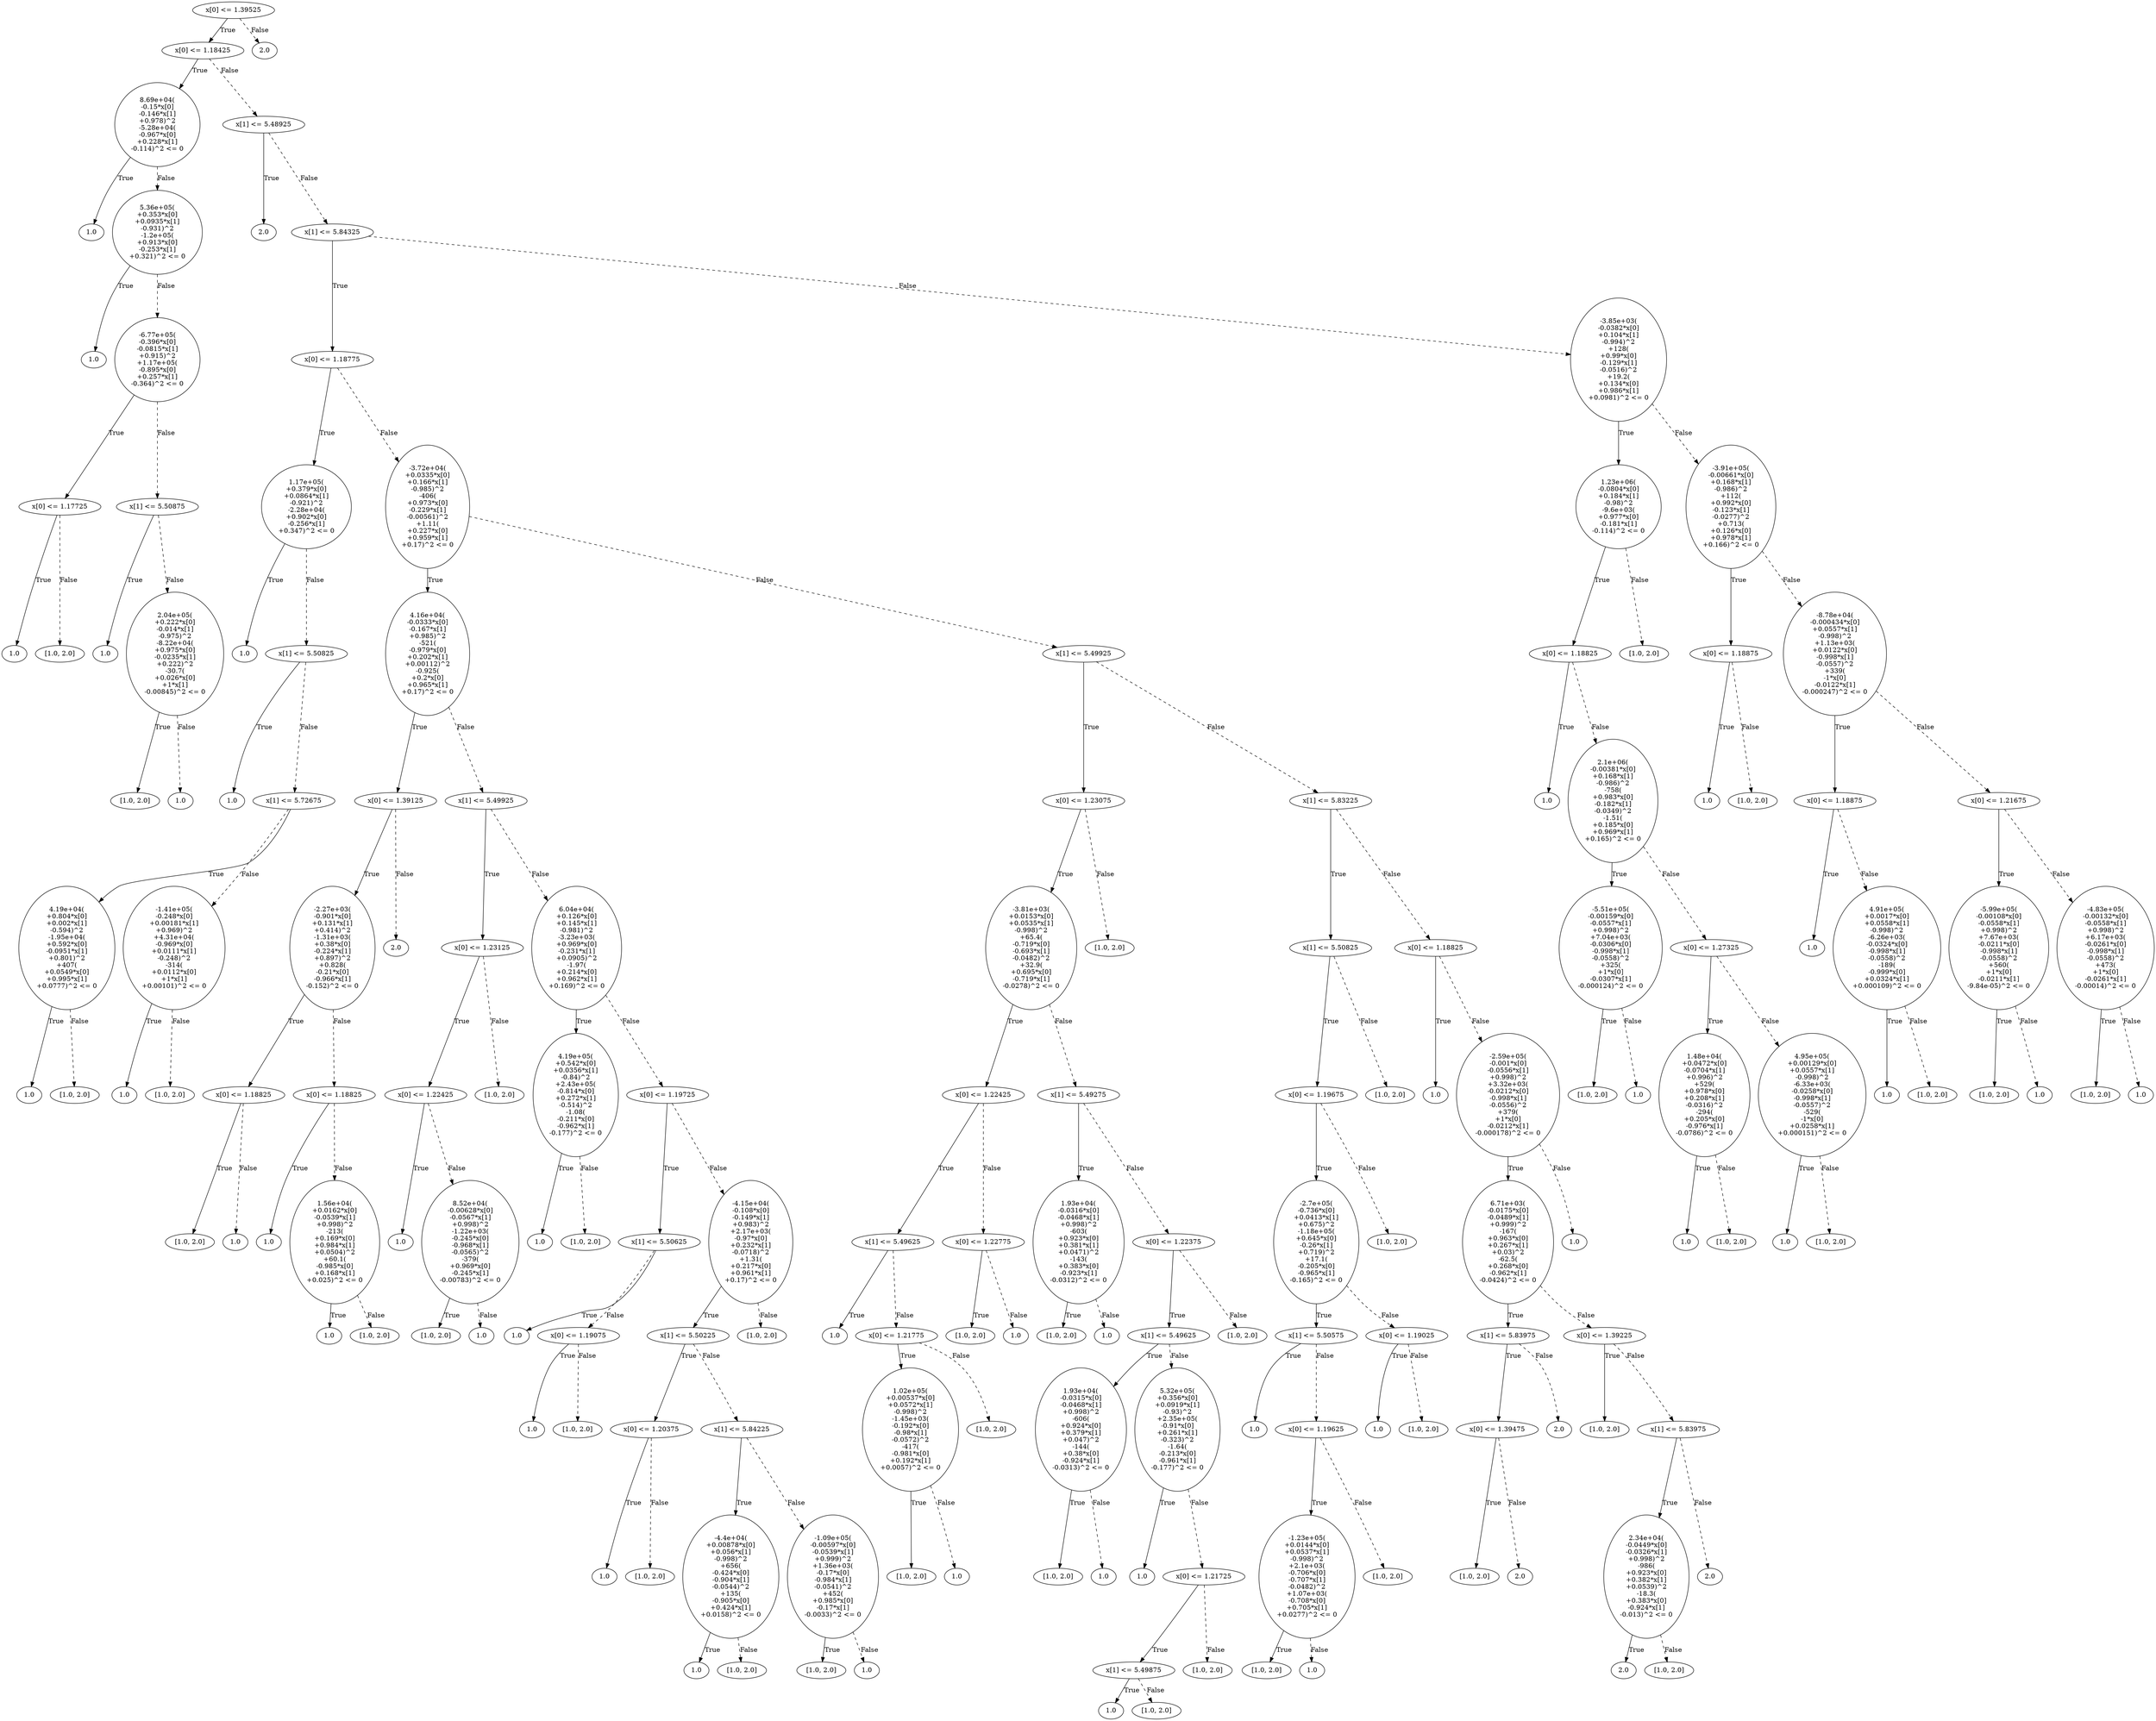 digraph {
0 [label="x[0] <= 1.39525"];
1 [label="x[0] <= 1.18425"];
2 [label="8.69e+04(\n-0.15*x[0]\n-0.146*x[1]\n+0.978)^2\n-5.28e+04(\n-0.967*x[0]\n+0.228*x[1]\n-0.114)^2 <= 0"];
3 [label="1.0"];
2 -> 3 [label="True"];
4 [label="5.36e+05(\n+0.353*x[0]\n+0.0935*x[1]\n-0.931)^2\n-1.2e+05(\n+0.913*x[0]\n-0.253*x[1]\n+0.321)^2 <= 0"];
5 [label="1.0"];
4 -> 5 [label="True"];
6 [label="-6.77e+05(\n-0.396*x[0]\n-0.0815*x[1]\n+0.915)^2\n+1.17e+05(\n-0.895*x[0]\n+0.257*x[1]\n-0.364)^2 <= 0"];
7 [label="x[0] <= 1.17725"];
8 [label="1.0"];
7 -> 8 [label="True"];
9 [label="[1.0, 2.0]"];
7 -> 9 [style="dashed", label="False"];
6 -> 7 [label="True"];
10 [label="x[1] <= 5.50875"];
11 [label="1.0"];
10 -> 11 [label="True"];
12 [label="2.04e+05(\n+0.222*x[0]\n-0.014*x[1]\n-0.975)^2\n-8.22e+04(\n+0.975*x[0]\n-0.0235*x[1]\n+0.222)^2\n-30.7(\n+0.026*x[0]\n+1*x[1]\n-0.00845)^2 <= 0"];
13 [label="[1.0, 2.0]"];
12 -> 13 [label="True"];
14 [label="1.0"];
12 -> 14 [style="dashed", label="False"];
10 -> 12 [style="dashed", label="False"];
6 -> 10 [style="dashed", label="False"];
4 -> 6 [style="dashed", label="False"];
2 -> 4 [style="dashed", label="False"];
1 -> 2 [label="True"];
15 [label="x[1] <= 5.48925"];
16 [label="2.0"];
15 -> 16 [label="True"];
17 [label="x[1] <= 5.84325"];
18 [label="x[0] <= 1.18775"];
19 [label="1.17e+05(\n+0.379*x[0]\n+0.0864*x[1]\n-0.921)^2\n-2.28e+04(\n+0.902*x[0]\n-0.256*x[1]\n+0.347)^2 <= 0"];
20 [label="1.0"];
19 -> 20 [label="True"];
21 [label="x[1] <= 5.50825"];
22 [label="1.0"];
21 -> 22 [label="True"];
23 [label="x[1] <= 5.72675"];
24 [label="4.19e+04(\n+0.804*x[0]\n+0.002*x[1]\n-0.594)^2\n-1.95e+04(\n+0.592*x[0]\n-0.0951*x[1]\n+0.801)^2\n+407(\n+0.0549*x[0]\n+0.995*x[1]\n+0.0777)^2 <= 0"];
25 [label="1.0"];
24 -> 25 [label="True"];
26 [label="[1.0, 2.0]"];
24 -> 26 [style="dashed", label="False"];
23 -> 24 [label="True"];
27 [label="-1.41e+05(\n-0.248*x[0]\n+0.00181*x[1]\n+0.969)^2\n+4.31e+04(\n-0.969*x[0]\n+0.0111*x[1]\n-0.248)^2\n-314(\n+0.0112*x[0]\n+1*x[1]\n+0.00101)^2 <= 0"];
28 [label="1.0"];
27 -> 28 [label="True"];
29 [label="[1.0, 2.0]"];
27 -> 29 [style="dashed", label="False"];
23 -> 27 [style="dashed", label="False"];
21 -> 23 [style="dashed", label="False"];
19 -> 21 [style="dashed", label="False"];
18 -> 19 [label="True"];
30 [label="-3.72e+04(\n+0.0335*x[0]\n+0.166*x[1]\n-0.985)^2\n-406(\n+0.973*x[0]\n-0.229*x[1]\n-0.00561)^2\n+1.11(\n+0.227*x[0]\n+0.959*x[1]\n+0.17)^2 <= 0"];
31 [label="4.16e+04(\n-0.0333*x[0]\n-0.167*x[1]\n+0.985)^2\n-521(\n-0.979*x[0]\n+0.202*x[1]\n+0.00112)^2\n-0.925(\n+0.2*x[0]\n+0.965*x[1]\n+0.17)^2 <= 0"];
32 [label="x[0] <= 1.39125"];
33 [label="-2.27e+03(\n-0.901*x[0]\n+0.131*x[1]\n+0.414)^2\n-1.31e+03(\n+0.38*x[0]\n-0.224*x[1]\n+0.897)^2\n+0.828(\n-0.21*x[0]\n-0.966*x[1]\n-0.152)^2 <= 0"];
34 [label="x[0] <= 1.18825"];
35 [label="[1.0, 2.0]"];
34 -> 35 [label="True"];
36 [label="1.0"];
34 -> 36 [style="dashed", label="False"];
33 -> 34 [label="True"];
37 [label="x[0] <= 1.18825"];
38 [label="1.0"];
37 -> 38 [label="True"];
39 [label="1.56e+04(\n+0.0162*x[0]\n-0.0539*x[1]\n+0.998)^2\n-213(\n+0.169*x[0]\n+0.984*x[1]\n+0.0504)^2\n+60.1(\n-0.985*x[0]\n+0.168*x[1]\n+0.025)^2 <= 0"];
40 [label="1.0"];
39 -> 40 [label="True"];
41 [label="[1.0, 2.0]"];
39 -> 41 [style="dashed", label="False"];
37 -> 39 [style="dashed", label="False"];
33 -> 37 [style="dashed", label="False"];
32 -> 33 [label="True"];
42 [label="2.0"];
32 -> 42 [style="dashed", label="False"];
31 -> 32 [label="True"];
43 [label="x[1] <= 5.49925"];
44 [label="x[0] <= 1.23125"];
45 [label="x[0] <= 1.22425"];
46 [label="1.0"];
45 -> 46 [label="True"];
47 [label="8.52e+04(\n-0.00628*x[0]\n-0.0567*x[1]\n+0.998)^2\n-1.22e+03(\n-0.245*x[0]\n-0.968*x[1]\n-0.0565)^2\n-379(\n+0.969*x[0]\n-0.245*x[1]\n-0.00783)^2 <= 0"];
48 [label="[1.0, 2.0]"];
47 -> 48 [label="True"];
49 [label="1.0"];
47 -> 49 [style="dashed", label="False"];
45 -> 47 [style="dashed", label="False"];
44 -> 45 [label="True"];
50 [label="[1.0, 2.0]"];
44 -> 50 [style="dashed", label="False"];
43 -> 44 [label="True"];
51 [label="6.04e+04(\n+0.126*x[0]\n+0.145*x[1]\n-0.981)^2\n-3.23e+03(\n+0.969*x[0]\n-0.231*x[1]\n+0.0905)^2\n-1.97(\n+0.214*x[0]\n+0.962*x[1]\n+0.169)^2 <= 0"];
52 [label="4.19e+05(\n+0.542*x[0]\n+0.0356*x[1]\n-0.84)^2\n+2.43e+05(\n-0.814*x[0]\n+0.272*x[1]\n-0.514)^2\n-1.08(\n-0.211*x[0]\n-0.962*x[1]\n-0.177)^2 <= 0"];
53 [label="1.0"];
52 -> 53 [label="True"];
54 [label="[1.0, 2.0]"];
52 -> 54 [style="dashed", label="False"];
51 -> 52 [label="True"];
55 [label="x[0] <= 1.19725"];
56 [label="x[1] <= 5.50625"];
57 [label="1.0"];
56 -> 57 [label="True"];
58 [label="x[0] <= 1.19075"];
59 [label="1.0"];
58 -> 59 [label="True"];
60 [label="[1.0, 2.0]"];
58 -> 60 [style="dashed", label="False"];
56 -> 58 [style="dashed", label="False"];
55 -> 56 [label="True"];
61 [label="-4.15e+04(\n-0.108*x[0]\n-0.149*x[1]\n+0.983)^2\n+2.17e+03(\n-0.97*x[0]\n+0.232*x[1]\n-0.0718)^2\n+1.31(\n+0.217*x[0]\n+0.961*x[1]\n+0.17)^2 <= 0"];
62 [label="x[1] <= 5.50225"];
63 [label="x[0] <= 1.20375"];
64 [label="1.0"];
63 -> 64 [label="True"];
65 [label="[1.0, 2.0]"];
63 -> 65 [style="dashed", label="False"];
62 -> 63 [label="True"];
66 [label="x[1] <= 5.84225"];
67 [label="-4.4e+04(\n+0.00878*x[0]\n+0.056*x[1]\n-0.998)^2\n+656(\n-0.424*x[0]\n-0.904*x[1]\n-0.0544)^2\n+135(\n-0.905*x[0]\n+0.424*x[1]\n+0.0158)^2 <= 0"];
68 [label="1.0"];
67 -> 68 [label="True"];
69 [label="[1.0, 2.0]"];
67 -> 69 [style="dashed", label="False"];
66 -> 67 [label="True"];
70 [label="-1.09e+05(\n-0.00597*x[0]\n-0.0539*x[1]\n+0.999)^2\n+1.36e+03(\n-0.17*x[0]\n-0.984*x[1]\n-0.0541)^2\n+452(\n+0.985*x[0]\n-0.17*x[1]\n-0.0033)^2 <= 0"];
71 [label="[1.0, 2.0]"];
70 -> 71 [label="True"];
72 [label="1.0"];
70 -> 72 [style="dashed", label="False"];
66 -> 70 [style="dashed", label="False"];
62 -> 66 [style="dashed", label="False"];
61 -> 62 [label="True"];
73 [label="[1.0, 2.0]"];
61 -> 73 [style="dashed", label="False"];
55 -> 61 [style="dashed", label="False"];
51 -> 55 [style="dashed", label="False"];
43 -> 51 [style="dashed", label="False"];
31 -> 43 [style="dashed", label="False"];
30 -> 31 [label="True"];
74 [label="x[1] <= 5.49925"];
75 [label="x[0] <= 1.23075"];
76 [label="-3.81e+03(\n+0.0153*x[0]\n+0.0535*x[1]\n-0.998)^2\n+65.4(\n-0.719*x[0]\n-0.693*x[1]\n-0.0482)^2\n+32.9(\n+0.695*x[0]\n-0.719*x[1]\n-0.0278)^2 <= 0"];
77 [label="x[0] <= 1.22425"];
78 [label="x[1] <= 5.49625"];
79 [label="1.0"];
78 -> 79 [label="True"];
80 [label="x[0] <= 1.21775"];
81 [label="1.02e+05(\n+0.00537*x[0]\n+0.0572*x[1]\n-0.998)^2\n-1.45e+03(\n-0.192*x[0]\n-0.98*x[1]\n-0.0572)^2\n-417(\n-0.981*x[0]\n+0.192*x[1]\n+0.0057)^2 <= 0"];
82 [label="[1.0, 2.0]"];
81 -> 82 [label="True"];
83 [label="1.0"];
81 -> 83 [style="dashed", label="False"];
80 -> 81 [label="True"];
84 [label="[1.0, 2.0]"];
80 -> 84 [style="dashed", label="False"];
78 -> 80 [style="dashed", label="False"];
77 -> 78 [label="True"];
85 [label="x[0] <= 1.22775"];
86 [label="[1.0, 2.0]"];
85 -> 86 [label="True"];
87 [label="1.0"];
85 -> 87 [style="dashed", label="False"];
77 -> 85 [style="dashed", label="False"];
76 -> 77 [label="True"];
88 [label="x[1] <= 5.49275"];
89 [label="1.93e+04(\n-0.0316*x[0]\n-0.0468*x[1]\n+0.998)^2\n-603(\n+0.923*x[0]\n+0.381*x[1]\n+0.0471)^2\n-143(\n+0.383*x[0]\n-0.923*x[1]\n-0.0312)^2 <= 0"];
90 [label="[1.0, 2.0]"];
89 -> 90 [label="True"];
91 [label="1.0"];
89 -> 91 [style="dashed", label="False"];
88 -> 89 [label="True"];
92 [label="x[0] <= 1.22375"];
93 [label="x[1] <= 5.49625"];
94 [label="1.93e+04(\n-0.0315*x[0]\n-0.0468*x[1]\n+0.998)^2\n-606(\n+0.924*x[0]\n+0.379*x[1]\n+0.047)^2\n-144(\n+0.38*x[0]\n-0.924*x[1]\n-0.0313)^2 <= 0"];
95 [label="[1.0, 2.0]"];
94 -> 95 [label="True"];
96 [label="1.0"];
94 -> 96 [style="dashed", label="False"];
93 -> 94 [label="True"];
97 [label="5.32e+05(\n+0.356*x[0]\n+0.0919*x[1]\n-0.93)^2\n+2.35e+05(\n-0.91*x[0]\n+0.261*x[1]\n-0.323)^2\n-1.64(\n-0.213*x[0]\n-0.961*x[1]\n-0.177)^2 <= 0"];
98 [label="1.0"];
97 -> 98 [label="True"];
99 [label="x[0] <= 1.21725"];
100 [label="x[1] <= 5.49875"];
101 [label="1.0"];
100 -> 101 [label="True"];
102 [label="[1.0, 2.0]"];
100 -> 102 [style="dashed", label="False"];
99 -> 100 [label="True"];
103 [label="[1.0, 2.0]"];
99 -> 103 [style="dashed", label="False"];
97 -> 99 [style="dashed", label="False"];
93 -> 97 [style="dashed", label="False"];
92 -> 93 [label="True"];
104 [label="[1.0, 2.0]"];
92 -> 104 [style="dashed", label="False"];
88 -> 92 [style="dashed", label="False"];
76 -> 88 [style="dashed", label="False"];
75 -> 76 [label="True"];
105 [label="[1.0, 2.0]"];
75 -> 105 [style="dashed", label="False"];
74 -> 75 [label="True"];
106 [label="x[1] <= 5.83225"];
107 [label="x[1] <= 5.50825"];
108 [label="x[0] <= 1.19675"];
109 [label="-2.7e+05(\n-0.736*x[0]\n+0.0413*x[1]\n+0.675)^2\n-1.18e+05(\n+0.645*x[0]\n-0.26*x[1]\n+0.719)^2\n+17.1(\n-0.205*x[0]\n-0.965*x[1]\n-0.165)^2 <= 0"];
110 [label="x[1] <= 5.50575"];
111 [label="1.0"];
110 -> 111 [label="True"];
112 [label="x[0] <= 1.19625"];
113 [label="-1.23e+05(\n+0.0144*x[0]\n+0.0537*x[1]\n-0.998)^2\n+2.1e+03(\n-0.706*x[0]\n-0.707*x[1]\n-0.0482)^2\n+1.07e+03(\n-0.708*x[0]\n+0.705*x[1]\n+0.0277)^2 <= 0"];
114 [label="[1.0, 2.0]"];
113 -> 114 [label="True"];
115 [label="1.0"];
113 -> 115 [style="dashed", label="False"];
112 -> 113 [label="True"];
116 [label="[1.0, 2.0]"];
112 -> 116 [style="dashed", label="False"];
110 -> 112 [style="dashed", label="False"];
109 -> 110 [label="True"];
117 [label="x[0] <= 1.19025"];
118 [label="1.0"];
117 -> 118 [label="True"];
119 [label="[1.0, 2.0]"];
117 -> 119 [style="dashed", label="False"];
109 -> 117 [style="dashed", label="False"];
108 -> 109 [label="True"];
120 [label="[1.0, 2.0]"];
108 -> 120 [style="dashed", label="False"];
107 -> 108 [label="True"];
121 [label="[1.0, 2.0]"];
107 -> 121 [style="dashed", label="False"];
106 -> 107 [label="True"];
122 [label="x[0] <= 1.18825"];
123 [label="1.0"];
122 -> 123 [label="True"];
124 [label="-2.59e+05(\n-0.001*x[0]\n-0.0556*x[1]\n+0.998)^2\n+3.32e+03(\n-0.0212*x[0]\n-0.998*x[1]\n-0.0556)^2\n+379(\n+1*x[0]\n-0.0212*x[1]\n-0.000178)^2 <= 0"];
125 [label="6.71e+03(\n-0.0175*x[0]\n-0.0489*x[1]\n+0.999)^2\n-167(\n+0.963*x[0]\n+0.267*x[1]\n+0.03)^2\n-62.5(\n+0.268*x[0]\n-0.962*x[1]\n-0.0424)^2 <= 0"];
126 [label="x[1] <= 5.83975"];
127 [label="x[0] <= 1.39475"];
128 [label="[1.0, 2.0]"];
127 -> 128 [label="True"];
129 [label="2.0"];
127 -> 129 [style="dashed", label="False"];
126 -> 127 [label="True"];
130 [label="2.0"];
126 -> 130 [style="dashed", label="False"];
125 -> 126 [label="True"];
131 [label="x[0] <= 1.39225"];
132 [label="[1.0, 2.0]"];
131 -> 132 [label="True"];
133 [label="x[1] <= 5.83975"];
134 [label="2.34e+04(\n-0.0449*x[0]\n-0.0326*x[1]\n+0.998)^2\n-986(\n+0.923*x[0]\n+0.382*x[1]\n+0.0539)^2\n-18.3(\n+0.383*x[0]\n-0.924*x[1]\n-0.013)^2 <= 0"];
135 [label="2.0"];
134 -> 135 [label="True"];
136 [label="[1.0, 2.0]"];
134 -> 136 [style="dashed", label="False"];
133 -> 134 [label="True"];
137 [label="2.0"];
133 -> 137 [style="dashed", label="False"];
131 -> 133 [style="dashed", label="False"];
125 -> 131 [style="dashed", label="False"];
124 -> 125 [label="True"];
138 [label="1.0"];
124 -> 138 [style="dashed", label="False"];
122 -> 124 [style="dashed", label="False"];
106 -> 122 [style="dashed", label="False"];
74 -> 106 [style="dashed", label="False"];
30 -> 74 [style="dashed", label="False"];
18 -> 30 [style="dashed", label="False"];
17 -> 18 [label="True"];
139 [label="-3.85e+03(\n-0.0382*x[0]\n+0.104*x[1]\n-0.994)^2\n+128(\n+0.99*x[0]\n-0.129*x[1]\n-0.0516)^2\n+19.2(\n+0.134*x[0]\n+0.986*x[1]\n+0.0981)^2 <= 0"];
140 [label="1.23e+06(\n-0.0804*x[0]\n+0.184*x[1]\n-0.98)^2\n-9.6e+03(\n+0.977*x[0]\n-0.181*x[1]\n-0.114)^2 <= 0"];
141 [label="x[0] <= 1.18825"];
142 [label="1.0"];
141 -> 142 [label="True"];
143 [label="2.1e+06(\n-0.00381*x[0]\n+0.168*x[1]\n-0.986)^2\n-758(\n+0.983*x[0]\n-0.182*x[1]\n-0.0349)^2\n-1.51(\n+0.185*x[0]\n+0.969*x[1]\n+0.165)^2 <= 0"];
144 [label="-5.51e+05(\n-0.00159*x[0]\n-0.0557*x[1]\n+0.998)^2\n+7.04e+03(\n-0.0306*x[0]\n-0.998*x[1]\n-0.0558)^2\n+325(\n+1*x[0]\n-0.0307*x[1]\n-0.000124)^2 <= 0"];
145 [label="[1.0, 2.0]"];
144 -> 145 [label="True"];
146 [label="1.0"];
144 -> 146 [style="dashed", label="False"];
143 -> 144 [label="True"];
147 [label="x[0] <= 1.27325"];
148 [label="1.48e+04(\n+0.0472*x[0]\n-0.0704*x[1]\n+0.996)^2\n+529(\n+0.978*x[0]\n+0.208*x[1]\n-0.0316)^2\n-294(\n+0.205*x[0]\n-0.976*x[1]\n-0.0786)^2 <= 0"];
149 [label="1.0"];
148 -> 149 [label="True"];
150 [label="[1.0, 2.0]"];
148 -> 150 [style="dashed", label="False"];
147 -> 148 [label="True"];
151 [label="4.95e+05(\n+0.00129*x[0]\n+0.0557*x[1]\n-0.998)^2\n-6.33e+03(\n-0.0258*x[0]\n-0.998*x[1]\n-0.0557)^2\n-529(\n-1*x[0]\n+0.0258*x[1]\n+0.000151)^2 <= 0"];
152 [label="1.0"];
151 -> 152 [label="True"];
153 [label="[1.0, 2.0]"];
151 -> 153 [style="dashed", label="False"];
147 -> 151 [style="dashed", label="False"];
143 -> 147 [style="dashed", label="False"];
141 -> 143 [style="dashed", label="False"];
140 -> 141 [label="True"];
154 [label="[1.0, 2.0]"];
140 -> 154 [style="dashed", label="False"];
139 -> 140 [label="True"];
155 [label="-3.91e+05(\n-0.00661*x[0]\n+0.168*x[1]\n-0.986)^2\n+112(\n+0.992*x[0]\n-0.123*x[1]\n-0.0277)^2\n+0.713(\n+0.126*x[0]\n+0.978*x[1]\n+0.166)^2 <= 0"];
156 [label="x[0] <= 1.18875"];
157 [label="1.0"];
156 -> 157 [label="True"];
158 [label="[1.0, 2.0]"];
156 -> 158 [style="dashed", label="False"];
155 -> 156 [label="True"];
159 [label="-8.78e+04(\n-0.000434*x[0]\n+0.0557*x[1]\n-0.998)^2\n+1.13e+03(\n+0.0122*x[0]\n-0.998*x[1]\n-0.0557)^2\n+339(\n-1*x[0]\n-0.0122*x[1]\n-0.000247)^2 <= 0"];
160 [label="x[0] <= 1.18875"];
161 [label="1.0"];
160 -> 161 [label="True"];
162 [label="4.91e+05(\n+0.0017*x[0]\n+0.0558*x[1]\n-0.998)^2\n-6.26e+03(\n-0.0324*x[0]\n-0.998*x[1]\n-0.0558)^2\n-189(\n-0.999*x[0]\n+0.0324*x[1]\n+0.000109)^2 <= 0"];
163 [label="1.0"];
162 -> 163 [label="True"];
164 [label="[1.0, 2.0]"];
162 -> 164 [style="dashed", label="False"];
160 -> 162 [style="dashed", label="False"];
159 -> 160 [label="True"];
165 [label="x[0] <= 1.21675"];
166 [label="-5.99e+05(\n-0.00108*x[0]\n-0.0558*x[1]\n+0.998)^2\n+7.67e+03(\n-0.0211*x[0]\n-0.998*x[1]\n-0.0558)^2\n+560(\n+1*x[0]\n-0.0211*x[1]\n-9.84e-05)^2 <= 0"];
167 [label="[1.0, 2.0]"];
166 -> 167 [label="True"];
168 [label="1.0"];
166 -> 168 [style="dashed", label="False"];
165 -> 166 [label="True"];
169 [label="-4.83e+05(\n-0.00132*x[0]\n-0.0558*x[1]\n+0.998)^2\n+6.17e+03(\n-0.0261*x[0]\n-0.998*x[1]\n-0.0558)^2\n+473(\n+1*x[0]\n-0.0261*x[1]\n-0.00014)^2 <= 0"];
170 [label="[1.0, 2.0]"];
169 -> 170 [label="True"];
171 [label="1.0"];
169 -> 171 [style="dashed", label="False"];
165 -> 169 [style="dashed", label="False"];
159 -> 165 [style="dashed", label="False"];
155 -> 159 [style="dashed", label="False"];
139 -> 155 [style="dashed", label="False"];
17 -> 139 [style="dashed", label="False"];
15 -> 17 [style="dashed", label="False"];
1 -> 15 [style="dashed", label="False"];
0 -> 1 [label="True"];
172 [label="2.0"];
0 -> 172 [style="dashed", label="False"];

}